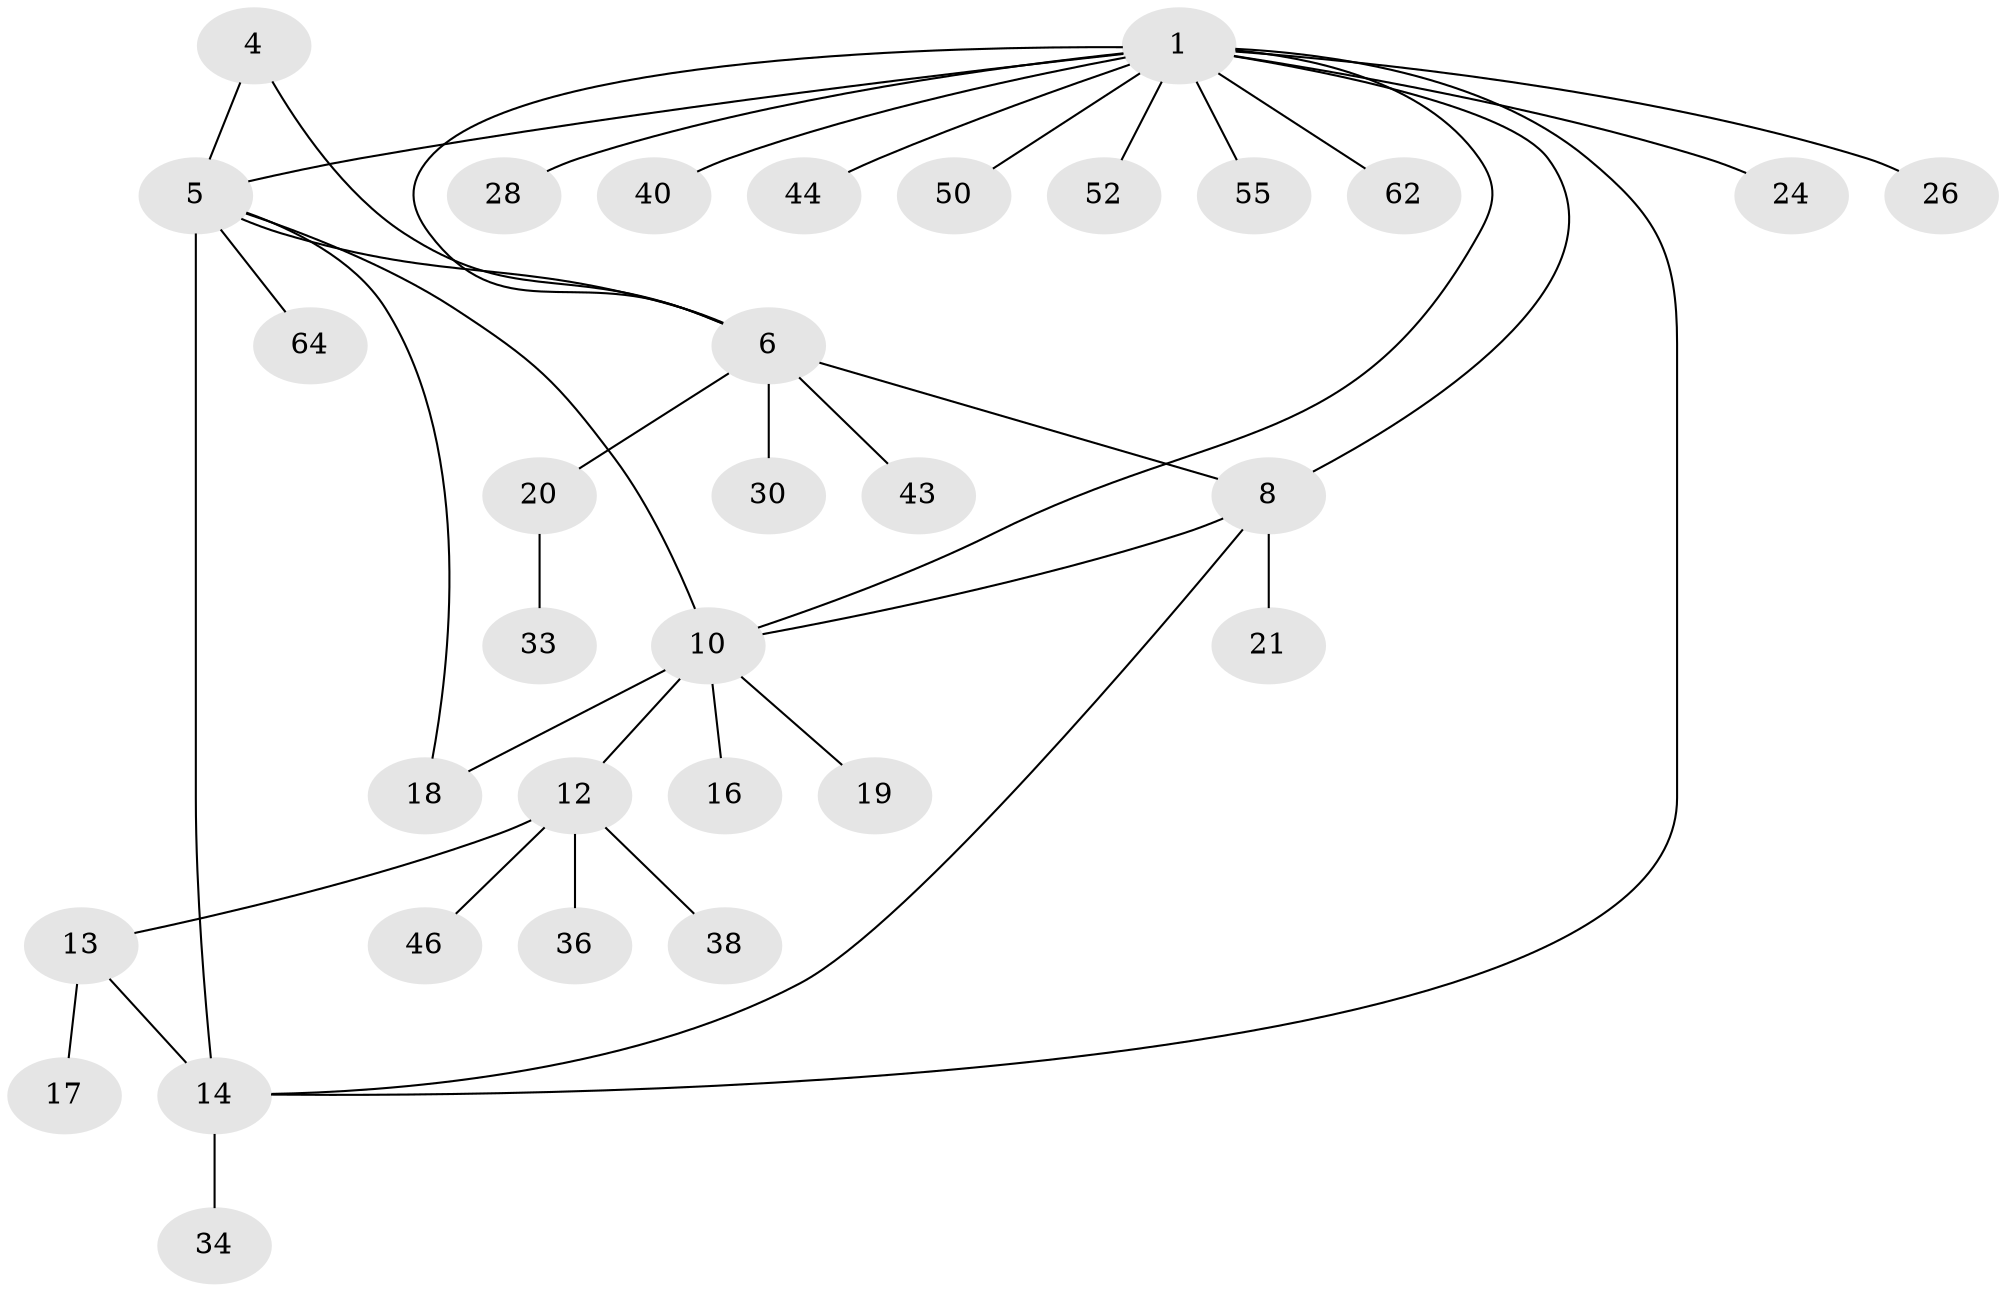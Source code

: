 // original degree distribution, {7: 0.07692307692307693, 3: 0.07692307692307693, 10: 0.015384615384615385, 4: 0.03076923076923077, 8: 0.015384615384615385, 5: 0.03076923076923077, 6: 0.03076923076923077, 2: 0.13846153846153847, 1: 0.5846153846153846}
// Generated by graph-tools (version 1.1) at 2025/19/03/04/25 18:19:56]
// undirected, 32 vertices, 40 edges
graph export_dot {
graph [start="1"]
  node [color=gray90,style=filled];
  1 [super="+3+2"];
  4 [super="+54"];
  5;
  6 [super="+25+29+7"];
  8 [super="+35+53+59+9+31"];
  10 [super="+32+11+63"];
  12;
  13 [super="+15"];
  14;
  16;
  17 [super="+58"];
  18 [super="+49+51"];
  19;
  20 [super="+22+23"];
  21;
  24;
  26 [super="+60"];
  28;
  30 [super="+39"];
  33;
  34;
  36;
  38;
  40;
  43;
  44;
  46;
  50;
  52;
  55;
  62;
  64;
  1 -- 40;
  1 -- 44;
  1 -- 52;
  1 -- 62;
  1 -- 5;
  1 -- 8;
  1 -- 14;
  1 -- 50;
  1 -- 55;
  1 -- 24;
  1 -- 28;
  1 -- 10;
  1 -- 6;
  1 -- 26;
  4 -- 5;
  4 -- 6;
  5 -- 6;
  5 -- 14;
  5 -- 64;
  5 -- 10;
  5 -- 18;
  6 -- 20;
  6 -- 30;
  6 -- 8 [weight=2];
  6 -- 43;
  8 -- 21;
  8 -- 10;
  8 -- 14;
  10 -- 12 [weight=2];
  10 -- 18;
  10 -- 16;
  10 -- 19;
  12 -- 36;
  12 -- 38;
  12 -- 46;
  12 -- 13;
  13 -- 14 [weight=2];
  13 -- 17;
  14 -- 34;
  20 -- 33;
}
